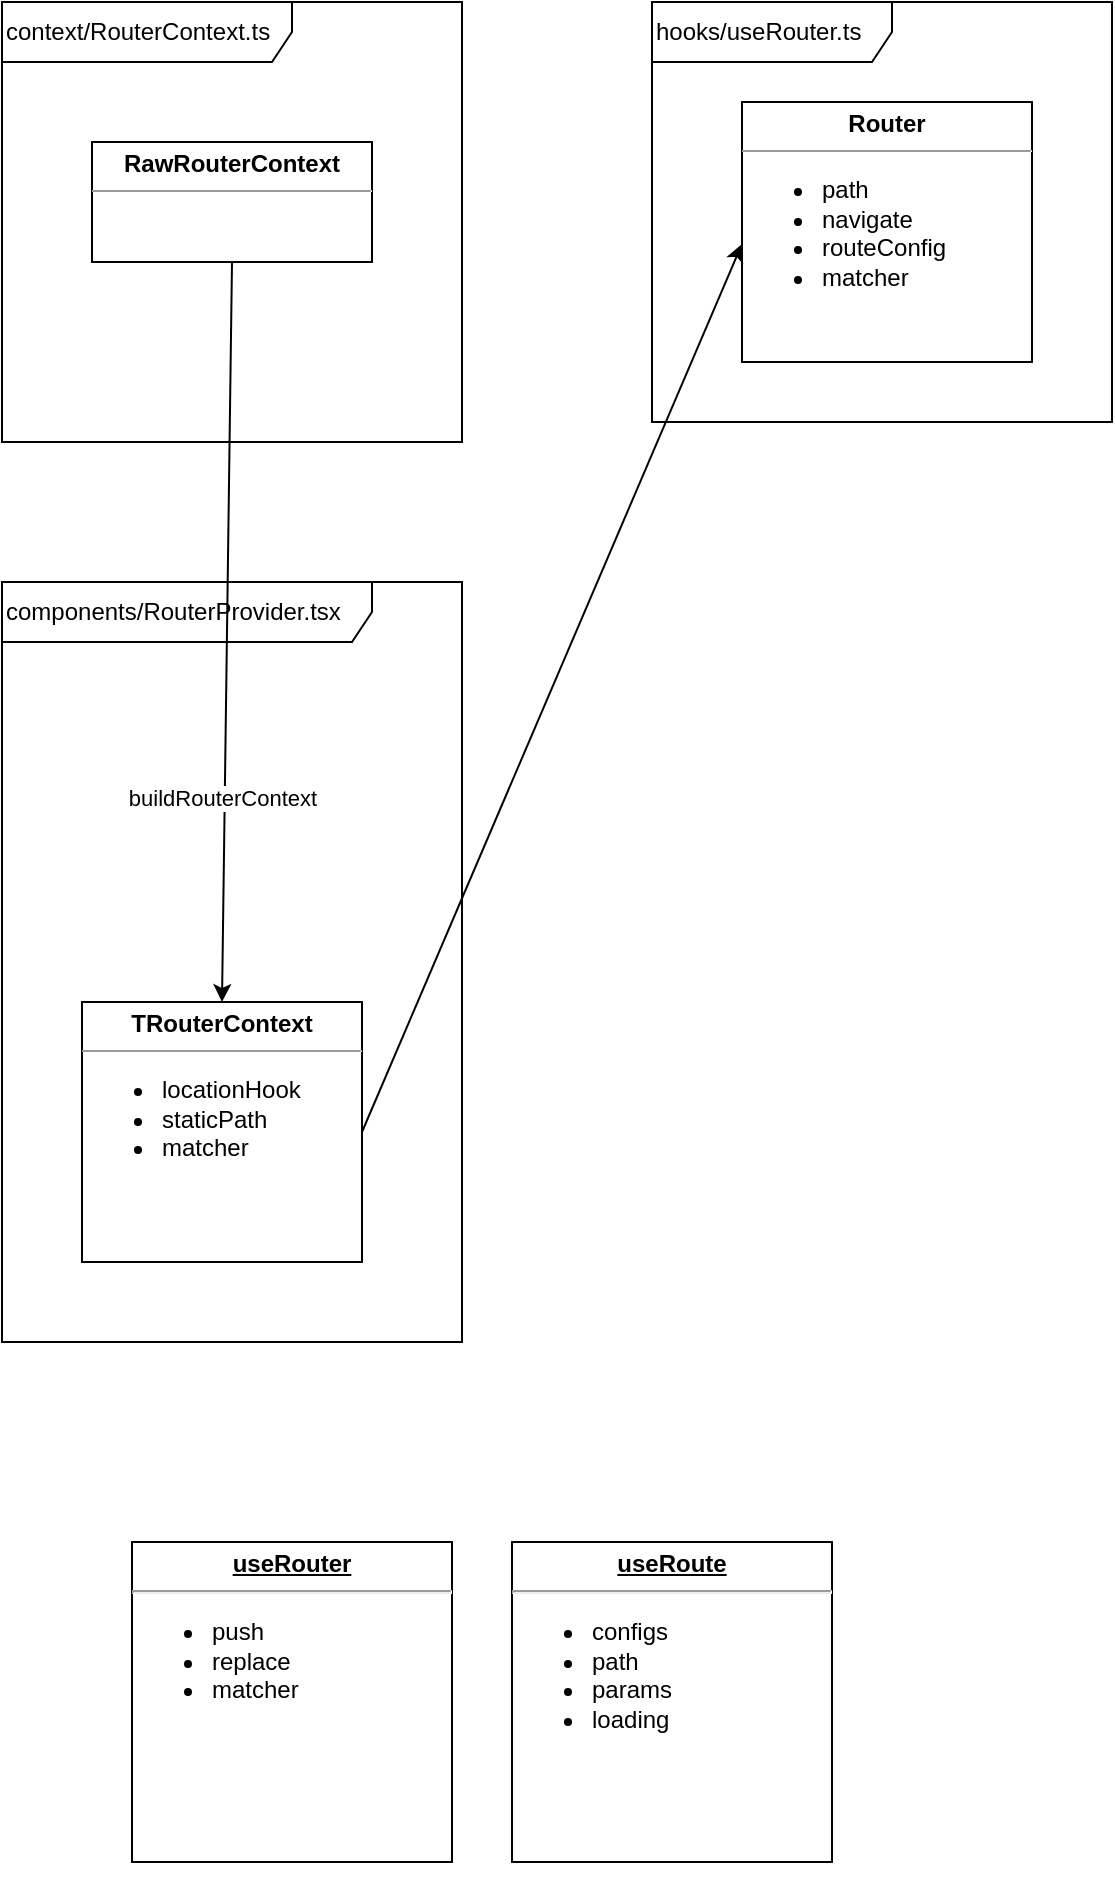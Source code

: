 <mxfile version="14.2.4" type="embed">
    <diagram id="_YIK-AuZUHdV7MpziC5e" name="Router">
        <mxGraphModel dx="480" dy="633" grid="1" gridSize="10" guides="1" tooltips="1" connect="1" arrows="1" fold="1" page="1" pageScale="1" pageWidth="850" pageHeight="1100" math="0" shadow="0">
            <root>
                <mxCell id="0"/>
                <mxCell id="1" parent="0"/>
                <mxCell id="10" value="context/RouterContext.ts" style="shape=umlFrame;whiteSpace=wrap;html=1;labelBackgroundColor=none;align=left;width=145;height=30;" parent="1" vertex="1">
                    <mxGeometry x="55" y="40" width="230" height="220" as="geometry"/>
                </mxCell>
                <mxCell id="2" value="components/RouterProvider.tsx" style="shape=umlFrame;whiteSpace=wrap;html=1;labelBackgroundColor=none;align=left;width=185;height=30;" parent="1" vertex="1">
                    <mxGeometry x="55" y="330" width="230" height="380" as="geometry"/>
                </mxCell>
                <mxCell id="3" value="&lt;p style=&quot;margin: 0px ; margin-top: 4px ; text-align: center&quot;&gt;&lt;b&gt;RawRouterContext&lt;/b&gt;&lt;/p&gt;&lt;hr size=&quot;1&quot;&gt;&lt;div style=&quot;height: 2px&quot;&gt;&lt;br&gt;&lt;/div&gt;" style="verticalAlign=top;align=left;overflow=fill;fontSize=12;fontFamily=Helvetica;html=1;spacing=11;labelBorderColor=none;labelBackgroundColor=none;spacingLeft=144;" parent="1" vertex="1">
                    <mxGeometry x="100" y="110" width="140" height="60" as="geometry"/>
                </mxCell>
                <mxCell id="4" value="&lt;p style=&quot;margin: 0px ; margin-top: 4px ; text-align: center&quot;&gt;&lt;b&gt;TRouterContext&lt;/b&gt;&lt;/p&gt;&lt;hr size=&quot;1&quot;&gt;&lt;div style=&quot;height: 2px&quot;&gt;&lt;ul&gt;&lt;li&gt;locationHook&lt;/li&gt;&lt;li&gt;staticPath&lt;/li&gt;&lt;li&gt;matcher&lt;/li&gt;&lt;/ul&gt;&lt;/div&gt;" style="verticalAlign=top;align=left;overflow=fill;fontSize=12;fontFamily=Helvetica;html=1;spacing=11;labelBorderColor=none;labelBackgroundColor=none;spacingLeft=144;" parent="1" vertex="1">
                    <mxGeometry x="95" y="540" width="140" height="130" as="geometry"/>
                </mxCell>
                <mxCell id="5" value="buildRouterContext" style="endArrow=classic;html=1;exitX=0.5;exitY=1;exitDx=0;exitDy=0;entryX=0.5;entryY=0;entryDx=0;entryDy=0;" parent="1" source="3" target="4" edge="1">
                    <mxGeometry x="0.449" y="-1" relative="1" as="geometry">
                        <mxPoint x="450" y="860" as="sourcePoint"/>
                        <mxPoint x="610" y="860" as="targetPoint"/>
                        <mxPoint as="offset"/>
                    </mxGeometry>
                </mxCell>
                <mxCell id="7" value="hooks/useRouter.ts" style="shape=umlFrame;whiteSpace=wrap;html=1;labelBackgroundColor=none;align=left;width=120;height=30;" parent="1" vertex="1">
                    <mxGeometry x="380" y="40" width="230" height="210" as="geometry"/>
                </mxCell>
                <mxCell id="8" value="&lt;p style=&quot;margin: 0px ; margin-top: 4px ; text-align: center&quot;&gt;&lt;b&gt;Router&lt;/b&gt;&lt;/p&gt;&lt;hr size=&quot;1&quot;&gt;&lt;div style=&quot;height: 2px&quot;&gt;&lt;ul&gt;&lt;li&gt;path&lt;/li&gt;&lt;li&gt;navigate&lt;/li&gt;&lt;li&gt;routeConfig&lt;/li&gt;&lt;li&gt;matcher&lt;/li&gt;&lt;/ul&gt;&lt;/div&gt;" style="verticalAlign=top;align=left;overflow=fill;fontSize=12;fontFamily=Helvetica;html=1;spacing=11;labelBorderColor=none;labelBackgroundColor=none;spacingLeft=144;" parent="1" vertex="1">
                    <mxGeometry x="425" y="90" width="145" height="130" as="geometry"/>
                </mxCell>
                <mxCell id="9" value="" style="endArrow=classic;html=1;exitX=1;exitY=0.5;exitDx=0;exitDy=0;entryX=0;entryY=0.546;entryDx=0;entryDy=0;entryPerimeter=0;" parent="1" source="4" target="8" edge="1">
                    <mxGeometry width="50" height="50" relative="1" as="geometry">
                        <mxPoint x="435" y="565" as="sourcePoint"/>
                        <mxPoint x="485" y="515" as="targetPoint"/>
                    </mxGeometry>
                </mxCell>
                <mxCell id="12" value="&lt;p style=&quot;margin: 0px ; margin-top: 4px ; text-align: center ; text-decoration: underline&quot;&gt;&lt;b&gt;useRouter&lt;/b&gt;&lt;/p&gt;&lt;hr&gt;&lt;p style=&quot;margin: 0px ; margin-left: 8px&quot;&gt;&lt;/p&gt;&lt;ul&gt;&lt;li&gt;&lt;span&gt;push&lt;/span&gt;&lt;br&gt;&lt;/li&gt;&lt;li&gt;&lt;span&gt;replace&lt;/span&gt;&lt;/li&gt;&lt;li&gt;&lt;span&gt;matcher&lt;/span&gt;&lt;br&gt;&lt;/li&gt;&lt;/ul&gt;&lt;p&gt;&lt;/p&gt;" style="verticalAlign=top;align=left;overflow=fill;fontSize=12;fontFamily=Helvetica;html=1;" parent="1" vertex="1">
                    <mxGeometry x="120" y="810" width="160" height="160" as="geometry"/>
                </mxCell>
                <mxCell id="13" style="edgeStyle=orthogonalEdgeStyle;rounded=0;orthogonalLoop=1;jettySize=auto;html=1;exitX=0.5;exitY=1;exitDx=0;exitDy=0;" parent="1" source="12" target="12" edge="1">
                    <mxGeometry relative="1" as="geometry"/>
                </mxCell>
                <mxCell id="14" value="&lt;p style=&quot;margin: 0px ; margin-top: 4px ; text-align: center ; text-decoration: underline&quot;&gt;&lt;b&gt;useRoute&lt;/b&gt;&lt;/p&gt;&lt;hr&gt;&lt;p style=&quot;margin: 0px ; margin-left: 8px&quot;&gt;&lt;/p&gt;&lt;ul&gt;&lt;li&gt;configs&lt;/li&gt;&lt;li&gt;path&lt;/li&gt;&lt;li&gt;params&lt;/li&gt;&lt;li&gt;loading&lt;/li&gt;&lt;/ul&gt;&lt;p&gt;&lt;/p&gt;" style="verticalAlign=top;align=left;overflow=fill;fontSize=12;fontFamily=Helvetica;html=1;" parent="1" vertex="1">
                    <mxGeometry x="310" y="810" width="160" height="160" as="geometry"/>
                </mxCell>
            </root>
        </mxGraphModel>
    </diagram>
</mxfile>